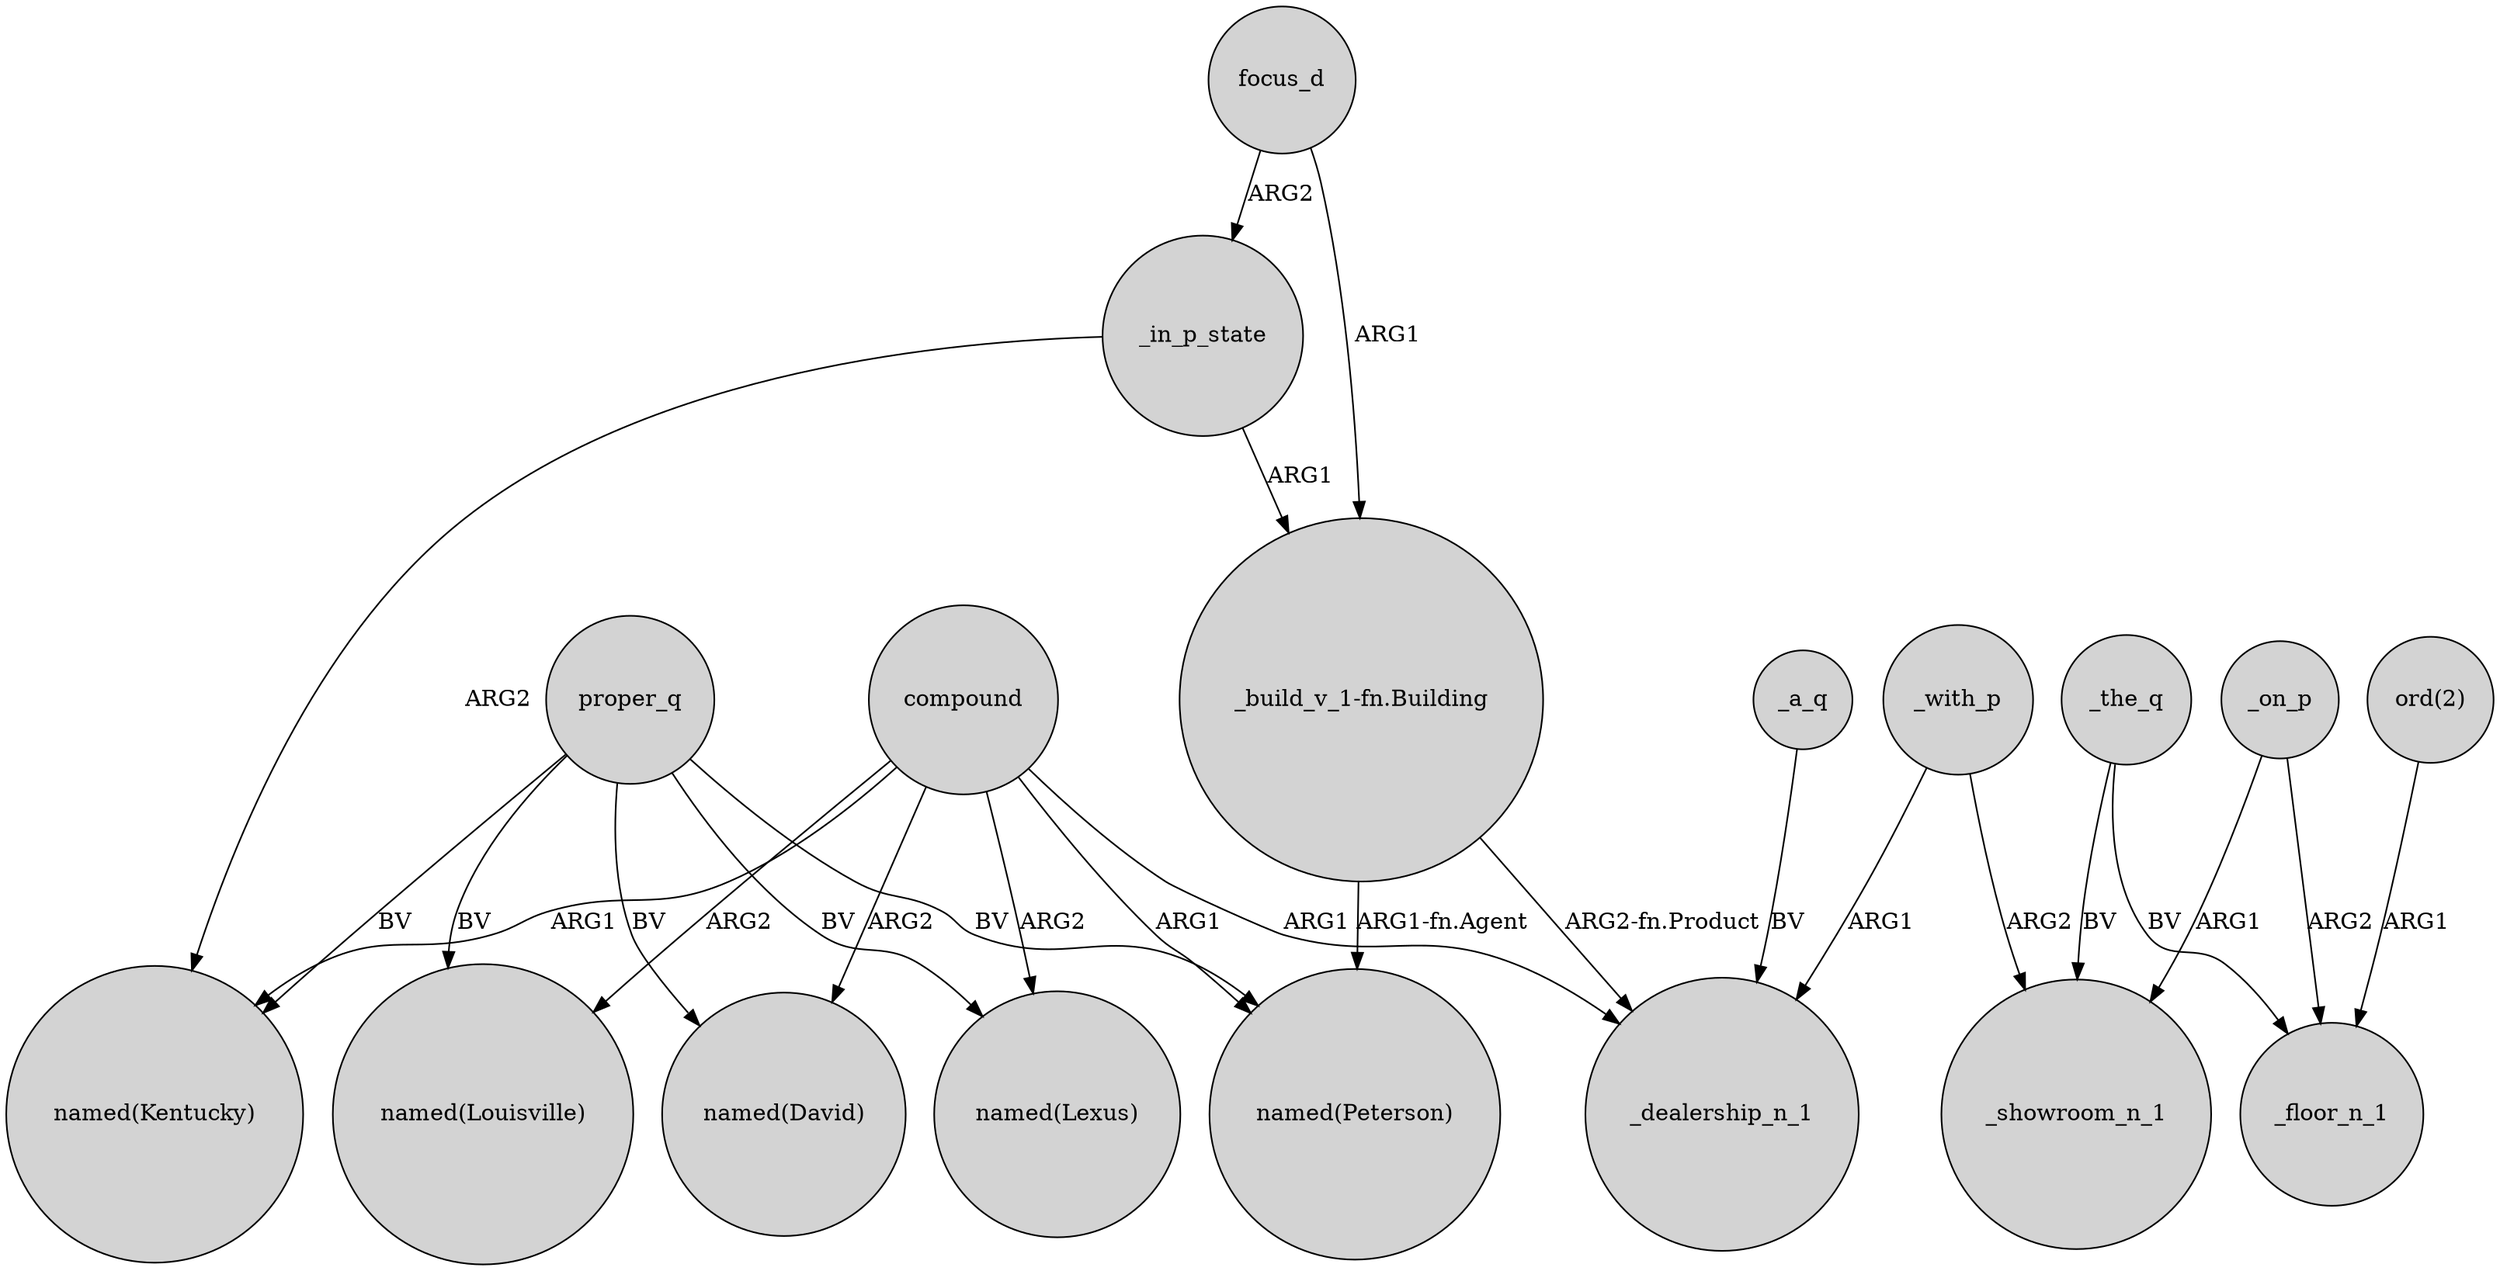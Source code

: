 digraph {
	node [shape=circle style=filled]
	_in_p_state -> "named(Kentucky)" [label=ARG2]
	_in_p_state -> "_build_v_1-fn.Building" [label=ARG1]
	compound -> "named(Lexus)" [label=ARG2]
	_the_q -> _showroom_n_1 [label=BV]
	proper_q -> "named(Peterson)" [label=BV]
	focus_d -> _in_p_state [label=ARG2]
	compound -> "named(Louisville)" [label=ARG2]
	_with_p -> _dealership_n_1 [label=ARG1]
	proper_q -> "named(Lexus)" [label=BV]
	_with_p -> _showroom_n_1 [label=ARG2]
	"ord(2)" -> _floor_n_1 [label=ARG1]
	proper_q -> "named(Louisville)" [label=BV]
	proper_q -> "named(Kentucky)" [label=BV]
	_the_q -> _floor_n_1 [label=BV]
	compound -> "named(Kentucky)" [label=ARG1]
	compound -> _dealership_n_1 [label=ARG1]
	compound -> "named(David)" [label=ARG2]
	compound -> "named(Peterson)" [label=ARG1]
	_on_p -> _floor_n_1 [label=ARG2]
	"_build_v_1-fn.Building" -> _dealership_n_1 [label="ARG2-fn.Product"]
	_on_p -> _showroom_n_1 [label=ARG1]
	"_build_v_1-fn.Building" -> "named(Peterson)" [label="ARG1-fn.Agent"]
	_a_q -> _dealership_n_1 [label=BV]
	focus_d -> "_build_v_1-fn.Building" [label=ARG1]
	proper_q -> "named(David)" [label=BV]
}

